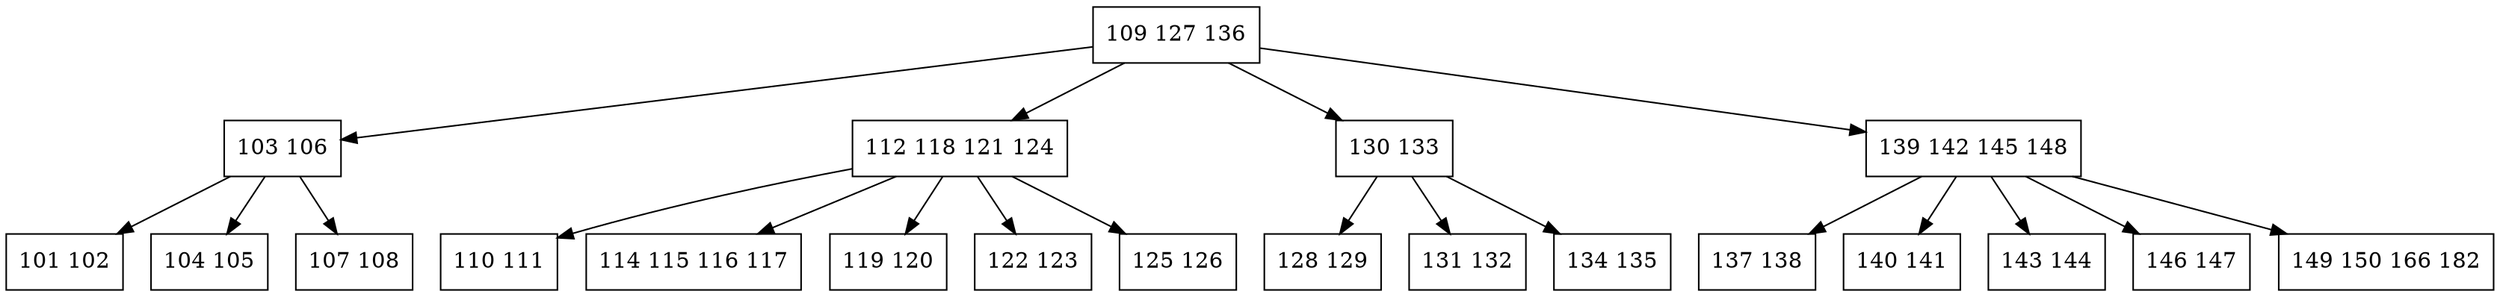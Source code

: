 digraph BTree{
node [shape=record];
Node0 [label="109 127 136 "];
Node0 -> Node1;
Node1 [label="103 106 "];
Node1 -> Node2;
Node2 [label="101 102 "];
Node1 -> Node3;
Node3 [label="104 105 "];
Node1 -> Node4;
Node4 [label="107 108 "];
Node0 -> Node5;
Node5 [label="112 118 121 124 "];
Node5 -> Node6;
Node6 [label="110 111 "];
Node5 -> Node7;
Node7 [label="114 115 116 117 "];
Node5 -> Node8;
Node8 [label="119 120 "];
Node5 -> Node9;
Node9 [label="122 123 "];
Node5 -> Node10;
Node10 [label="125 126 "];
Node0 -> Node11;
Node11 [label="130 133 "];
Node11 -> Node12;
Node12 [label="128 129 "];
Node11 -> Node13;
Node13 [label="131 132 "];
Node11 -> Node14;
Node14 [label="134 135 "];
Node0 -> Node15;
Node15 [label="139 142 145 148 "];
Node15 -> Node16;
Node16 [label="137 138 "];
Node15 -> Node17;
Node17 [label="140 141 "];
Node15 -> Node18;
Node18 [label="143 144 "];
Node15 -> Node19;
Node19 [label="146 147 "];
Node15 -> Node20;
Node20 [label="149 150 166 182 "];
}
